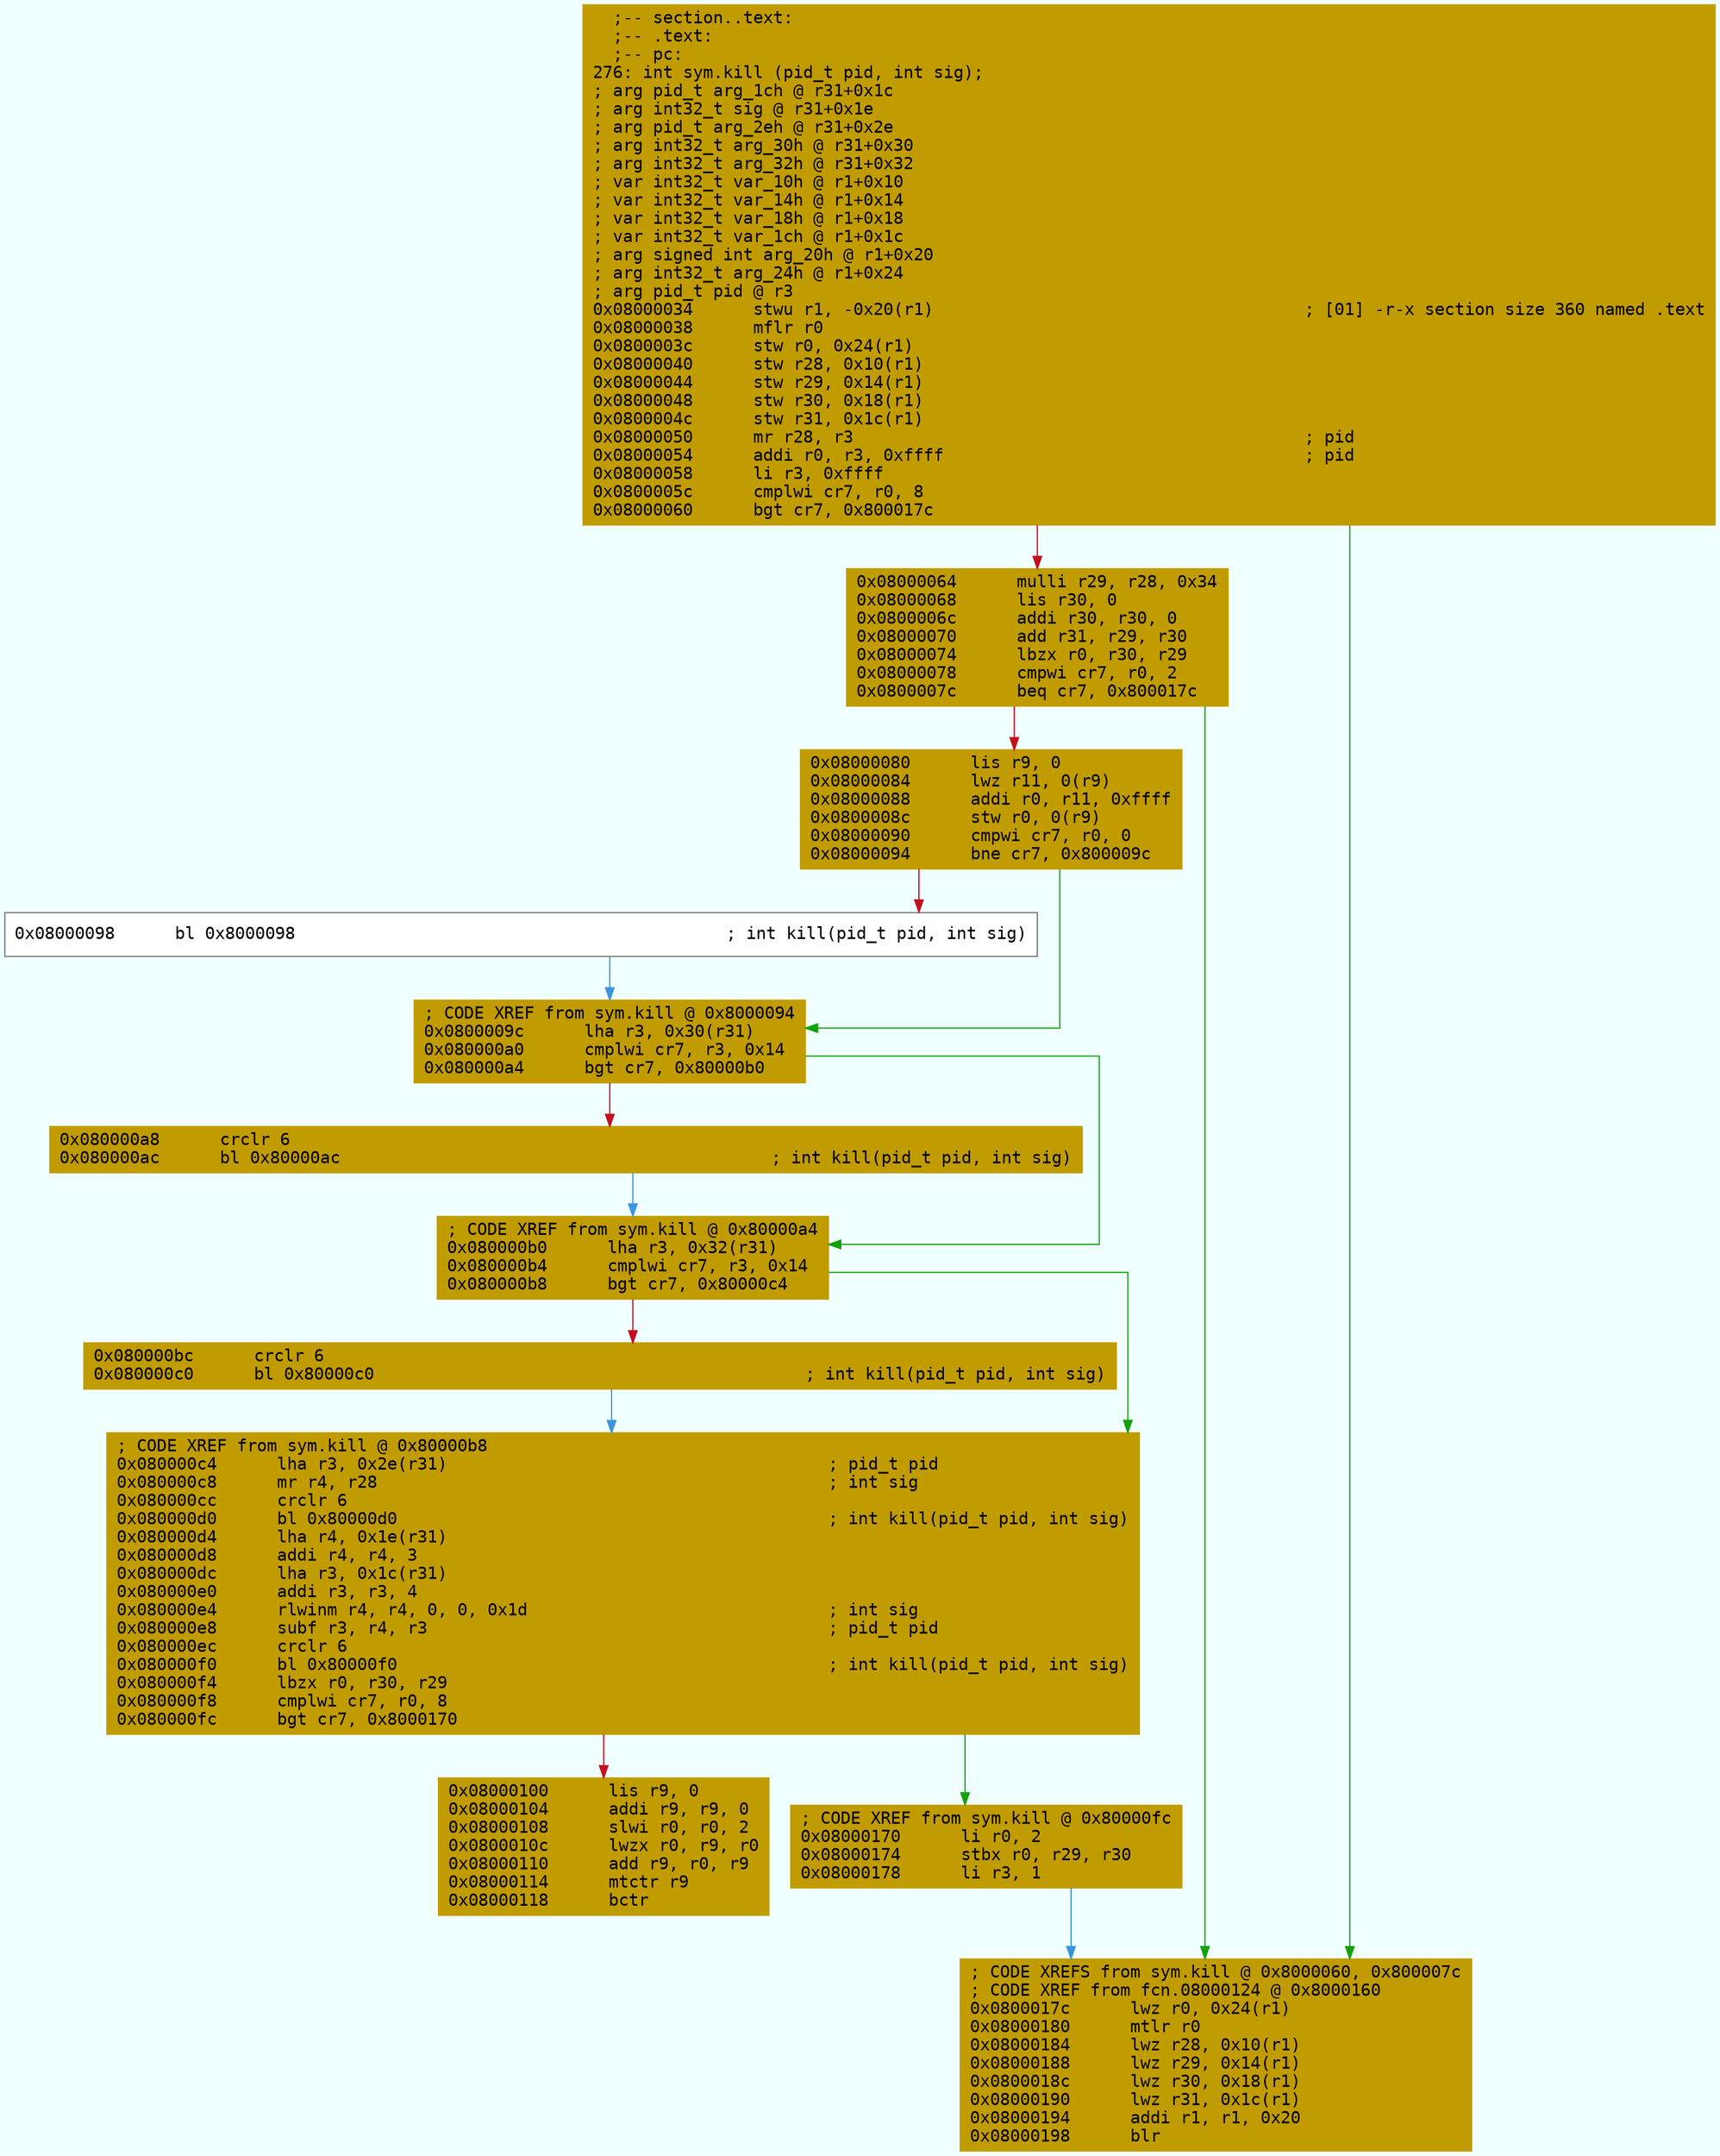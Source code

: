 digraph code {
	graph [bgcolor=azure fontsize=8 fontname="Courier" splines="ortho"];
	node [fillcolor=gray style=filled shape=box];
	edge [arrowhead="normal"];
	"0x08000034" [URL="sym.kill/0x08000034", fillcolor="#c19c00",color="#c19c00", fontname="Courier",label="  ;-- section..text:\l  ;-- .text:\l  ;-- pc:\l276: int sym.kill (pid_t pid, int sig);\l; arg pid_t arg_1ch @ r31+0x1c\l; arg int32_t sig @ r31+0x1e\l; arg pid_t arg_2eh @ r31+0x2e\l; arg int32_t arg_30h @ r31+0x30\l; arg int32_t arg_32h @ r31+0x32\l; var int32_t var_10h @ r1+0x10\l; var int32_t var_14h @ r1+0x14\l; var int32_t var_18h @ r1+0x18\l; var int32_t var_1ch @ r1+0x1c\l; arg signed int arg_20h @ r1+0x20\l; arg int32_t arg_24h @ r1+0x24\l; arg pid_t pid @ r3\l0x08000034      stwu r1, -0x20(r1)                                     ; [01] -r-x section size 360 named .text\l0x08000038      mflr r0\l0x0800003c      stw r0, 0x24(r1)\l0x08000040      stw r28, 0x10(r1)\l0x08000044      stw r29, 0x14(r1)\l0x08000048      stw r30, 0x18(r1)\l0x0800004c      stw r31, 0x1c(r1)\l0x08000050      mr r28, r3                                             ; pid\l0x08000054      addi r0, r3, 0xffff                                    ; pid\l0x08000058      li r3, 0xffff\l0x0800005c      cmplwi cr7, r0, 8\l0x08000060      bgt cr7, 0x800017c\l"]
	"0x08000064" [URL="sym.kill/0x08000064", fillcolor="#c19c00",color="#c19c00", fontname="Courier",label="0x08000064      mulli r29, r28, 0x34\l0x08000068      lis r30, 0\l0x0800006c      addi r30, r30, 0\l0x08000070      add r31, r29, r30\l0x08000074      lbzx r0, r30, r29\l0x08000078      cmpwi cr7, r0, 2\l0x0800007c      beq cr7, 0x800017c\l"]
	"0x08000080" [URL="sym.kill/0x08000080", fillcolor="#c19c00",color="#c19c00", fontname="Courier",label="0x08000080      lis r9, 0\l0x08000084      lwz r11, 0(r9)\l0x08000088      addi r0, r11, 0xffff\l0x0800008c      stw r0, 0(r9)\l0x08000090      cmpwi cr7, r0, 0\l0x08000094      bne cr7, 0x800009c\l"]
	"0x08000098" [URL="sym.kill/0x08000098", fillcolor="white",color="#767676", fontname="Courier",label="0x08000098      bl 0x8000098                                           ; int kill(pid_t pid, int sig)\l"]
	"0x0800009c" [URL="sym.kill/0x0800009c", fillcolor="#c19c00",color="#c19c00", fontname="Courier",label="; CODE XREF from sym.kill @ 0x8000094\l0x0800009c      lha r3, 0x30(r31)\l0x080000a0      cmplwi cr7, r3, 0x14\l0x080000a4      bgt cr7, 0x80000b0\l"]
	"0x080000a8" [URL="sym.kill/0x080000a8", fillcolor="#c19c00",color="#c19c00", fontname="Courier",label="0x080000a8      crclr 6\l0x080000ac      bl 0x80000ac                                           ; int kill(pid_t pid, int sig)\l"]
	"0x080000b0" [URL="sym.kill/0x080000b0", fillcolor="#c19c00",color="#c19c00", fontname="Courier",label="; CODE XREF from sym.kill @ 0x80000a4\l0x080000b0      lha r3, 0x32(r31)\l0x080000b4      cmplwi cr7, r3, 0x14\l0x080000b8      bgt cr7, 0x80000c4\l"]
	"0x080000bc" [URL="sym.kill/0x080000bc", fillcolor="#c19c00",color="#c19c00", fontname="Courier",label="0x080000bc      crclr 6\l0x080000c0      bl 0x80000c0                                           ; int kill(pid_t pid, int sig)\l"]
	"0x080000c4" [URL="sym.kill/0x080000c4", fillcolor="#c19c00",color="#c19c00", fontname="Courier",label="; CODE XREF from sym.kill @ 0x80000b8\l0x080000c4      lha r3, 0x2e(r31)                                      ; pid_t pid\l0x080000c8      mr r4, r28                                             ; int sig\l0x080000cc      crclr 6\l0x080000d0      bl 0x80000d0                                           ; int kill(pid_t pid, int sig)\l0x080000d4      lha r4, 0x1e(r31)\l0x080000d8      addi r4, r4, 3\l0x080000dc      lha r3, 0x1c(r31)\l0x080000e0      addi r3, r3, 4\l0x080000e4      rlwinm r4, r4, 0, 0, 0x1d                              ; int sig\l0x080000e8      subf r3, r4, r3                                        ; pid_t pid\l0x080000ec      crclr 6\l0x080000f0      bl 0x80000f0                                           ; int kill(pid_t pid, int sig)\l0x080000f4      lbzx r0, r30, r29\l0x080000f8      cmplwi cr7, r0, 8\l0x080000fc      bgt cr7, 0x8000170\l"]
	"0x08000100" [URL="sym.kill/0x08000100", fillcolor="#c19c00",color="#c19c00", fontname="Courier",label="0x08000100      lis r9, 0\l0x08000104      addi r9, r9, 0\l0x08000108      slwi r0, r0, 2\l0x0800010c      lwzx r0, r9, r0\l0x08000110      add r9, r0, r9\l0x08000114      mtctr r9\l0x08000118      bctr\l"]
	"0x08000170" [URL="sym.kill/0x08000170", fillcolor="#c19c00",color="#c19c00", fontname="Courier",label="; CODE XREF from sym.kill @ 0x80000fc\l0x08000170      li r0, 2\l0x08000174      stbx r0, r29, r30\l0x08000178      li r3, 1\l"]
	"0x0800017c" [URL="sym.kill/0x0800017c", fillcolor="#c19c00",color="#c19c00", fontname="Courier",label="; CODE XREFS from sym.kill @ 0x8000060, 0x800007c\l; CODE XREF from fcn.08000124 @ 0x8000160\l0x0800017c      lwz r0, 0x24(r1)\l0x08000180      mtlr r0\l0x08000184      lwz r28, 0x10(r1)\l0x08000188      lwz r29, 0x14(r1)\l0x0800018c      lwz r30, 0x18(r1)\l0x08000190      lwz r31, 0x1c(r1)\l0x08000194      addi r1, r1, 0x20\l0x08000198      blr\l"]
        "0x08000034" -> "0x0800017c" [color="#13a10e"];
        "0x08000034" -> "0x08000064" [color="#c50f1f"];
        "0x08000064" -> "0x0800017c" [color="#13a10e"];
        "0x08000064" -> "0x08000080" [color="#c50f1f"];
        "0x08000080" -> "0x0800009c" [color="#13a10e"];
        "0x08000080" -> "0x08000098" [color="#c50f1f"];
        "0x08000098" -> "0x0800009c" [color="#3a96dd"];
        "0x0800009c" -> "0x080000b0" [color="#13a10e"];
        "0x0800009c" -> "0x080000a8" [color="#c50f1f"];
        "0x080000a8" -> "0x080000b0" [color="#3a96dd"];
        "0x080000b0" -> "0x080000c4" [color="#13a10e"];
        "0x080000b0" -> "0x080000bc" [color="#c50f1f"];
        "0x080000bc" -> "0x080000c4" [color="#3a96dd"];
        "0x080000c4" -> "0x08000170" [color="#13a10e"];
        "0x080000c4" -> "0x08000100" [color="#c50f1f"];
        "0x08000170" -> "0x0800017c" [color="#3a96dd"];
}
